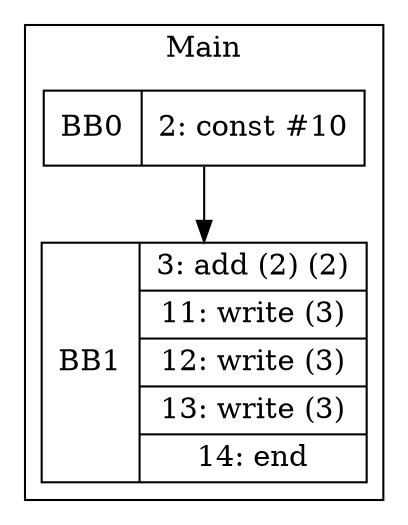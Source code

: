 digraph G {
node [shape=record];
subgraph cluster_main{
label = "Main";
BB0 [shape=record, label="<b>BB0|{2: const #10}"];
BB1 [shape=record, label="<b>BB1|{3: add (2) (2)|11: write (3)|12: write (3)|13: write (3)|14: end}"];
}
BB0:s -> BB1:n ;
}
